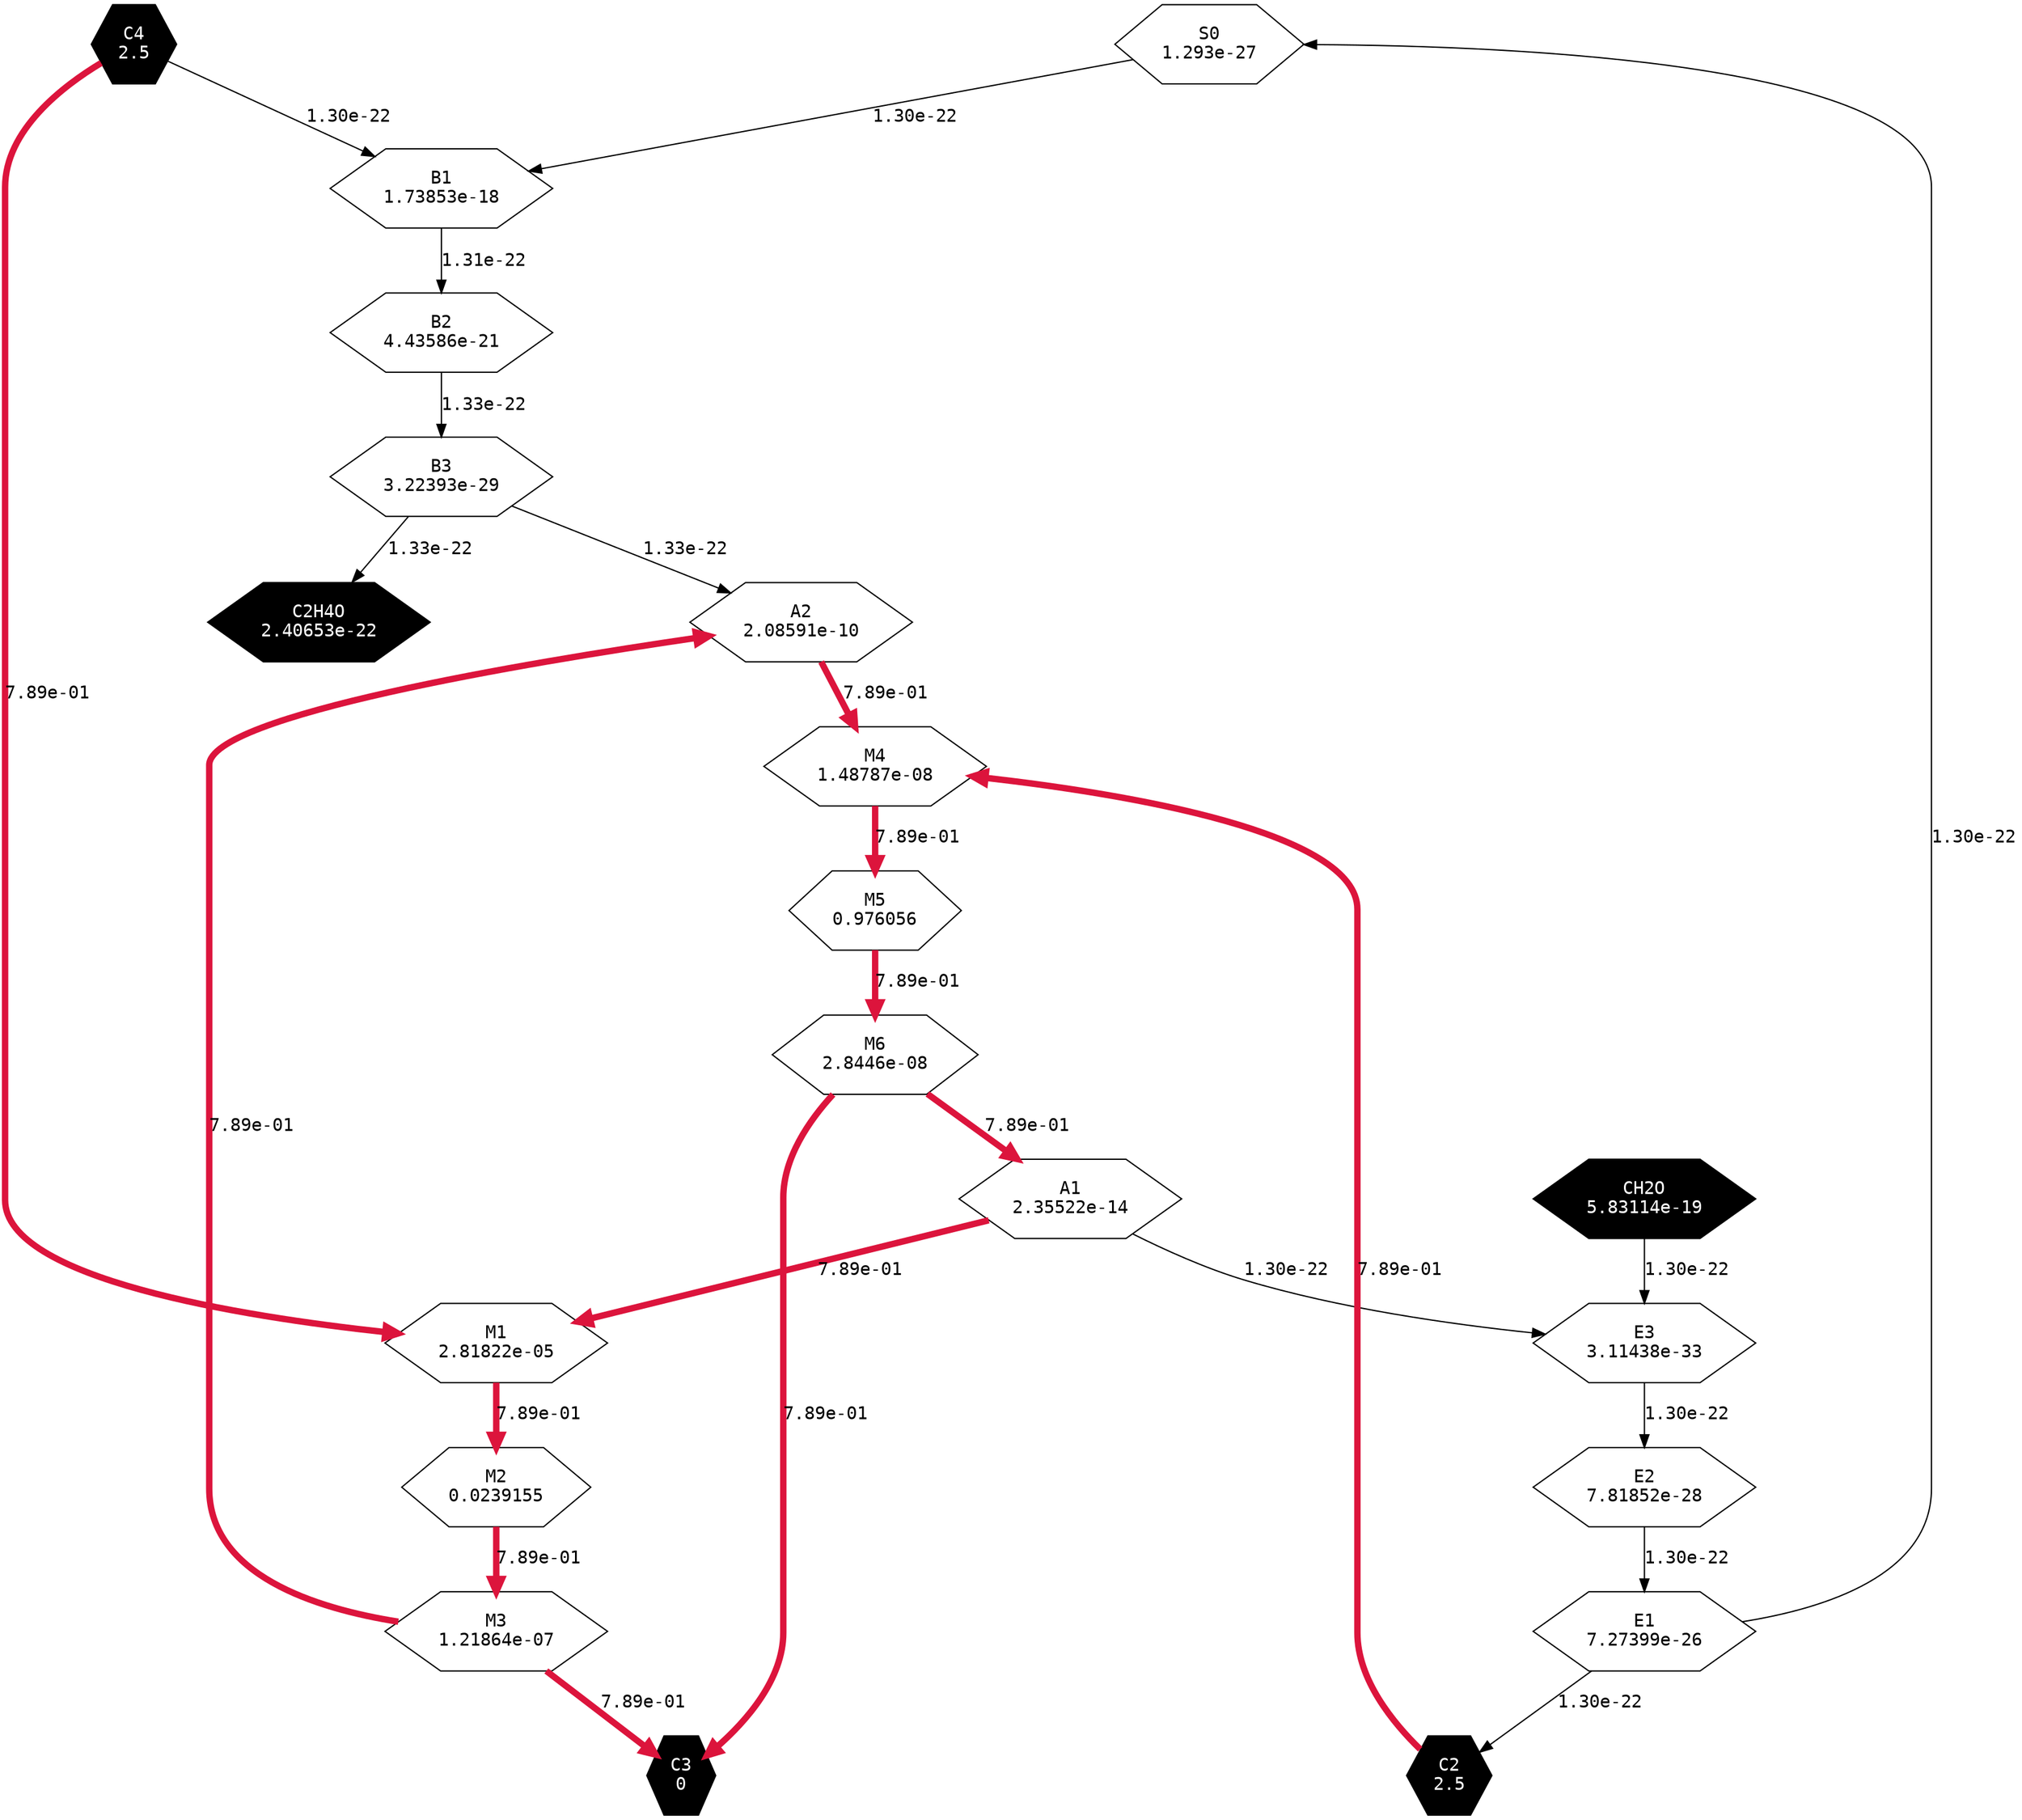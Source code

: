 strict digraph G {
	layout=dot
	rotate=0
	ratio=1
	rankdir=TB
	"S0" -> "B1" [label="1.30e-22",fontname="monospace",penwidth=1,color=black];
	"C4" -> "B1" [label="1.30e-22",fontname="monospace",penwidth=1,color=black];
	"M5" -> "M6" [label="7.89e-01",fontname="monospace",penwidth=5,color=crimson];
	"B1" -> "B2" [label="1.31e-22",fontname="monospace",penwidth=1,color=black];
	"M2" -> "M3" [label="7.89e-01",fontname="monospace",penwidth=5,color=crimson];
	"M6" -> "A1" [label="7.89e-01",fontname="monospace",penwidth=5,color=crimson];
	"M6" -> "C3" [label="7.89e-01",fontname="monospace",penwidth=5,color=crimson];
	"E2" -> "E1" [label="1.30e-22",fontname="monospace",penwidth=1,color=black];
	"A1" -> "M1" [label="7.89e-01",fontname="monospace",penwidth=5,color=crimson];
	"C4" -> "M1" [label="7.89e-01",fontname="monospace",penwidth=5,color=crimson];
	"M3" -> "A2" [label="7.89e-01",fontname="monospace",penwidth=5,color=crimson];
	"M3" -> "C3" [label="7.89e-01",fontname="monospace",penwidth=5,color=crimson];
	"M1" -> "M2" [label="7.89e-01",fontname="monospace",penwidth=5,color=crimson];
	"A2" -> "M4" [label="7.89e-01",fontname="monospace",penwidth=5,color=crimson];
	"C2" -> "M4" [label="7.89e-01",fontname="monospace",penwidth=5,color=crimson];
	"E1" -> "S0" [label="1.30e-22",fontname="monospace",penwidth=1,color=black];
	"E1" -> "C2" [label="1.30e-22",fontname="monospace",penwidth=1,color=black];
	"E3" -> "E2" [label="1.30e-22",fontname="monospace",penwidth=1,color=black];
	"B3" -> "A2" [label="1.33e-22",fontname="monospace",penwidth=1,color=black];
	"B3" -> "C2H4O" [label="1.33e-22",fontname="monospace",penwidth=1,color=black];
	"M4" -> "M5" [label="7.89e-01",fontname="monospace",penwidth=5,color=crimson];
	"A1" -> "E3" [label="1.30e-22",fontname="monospace",penwidth=1,color=black];
	"CH2O" -> "E3" [label="1.30e-22",fontname="monospace",penwidth=1,color=black];
	"B2" -> "B3" [label="1.33e-22",fontname="monospace",penwidth=1,color=black];
	"M2"[fontname="monospace",shape=hexagon,label="M2\n0.0239155"];
	"S0"[fontname="monospace",shape=hexagon,label="S0\n1.293e-27"];
	"B1"[fontname="monospace",shape=hexagon,label="B1\n1.73853e-18"];
	"M6"[fontname="monospace",shape=hexagon,label="M6\n2.8446e-08"];
	"C4"[fontname="monospace",shape=hexagon,label="C4\n2.5",fillcolor=black,style=filled,fontcolor=white];
	"A1"[fontname="monospace",shape=hexagon,label="A1\n2.35522e-14"];
	"M5"[fontname="monospace",shape=hexagon,label="M5\n0.976056"];
	"B2"[fontname="monospace",shape=hexagon,label="B2\n4.43586e-21"];
	"M3"[fontname="monospace",shape=hexagon,label="M3\n1.21864e-07"];
	"C3"[fontname="monospace",shape=hexagon,label="C3\n0",fillcolor=black,style=filled,fontcolor=white];
	"E1"[fontname="monospace",shape=hexagon,label="E1\n7.27399e-26"];
	"E2"[fontname="monospace",shape=hexagon,label="E2\n7.81852e-28"];
	"M1"[fontname="monospace",shape=hexagon,label="M1\n2.81822e-05"];
	"A2"[fontname="monospace",shape=hexagon,label="A2\n2.08591e-10"];
	"M4"[fontname="monospace",shape=hexagon,label="M4\n1.48787e-08"];
	"C2"[fontname="monospace",shape=hexagon,label="C2\n2.5",fillcolor=black,style=filled,fontcolor=white];
	"E3"[fontname="monospace",shape=hexagon,label="E3\n3.11438e-33"];
	"B3"[fontname="monospace",shape=hexagon,label="B3\n3.22393e-29"];
	"C2H4O"[fontname="monospace",shape=hexagon,label="C2H4O\n2.40653e-22",fillcolor=black,style=filled,fontcolor=white];
	"CH2O"[fontname="monospace",shape=hexagon,label="CH2O\n5.83114e-19",fillcolor=black,style=filled,fontcolor=white];
}
